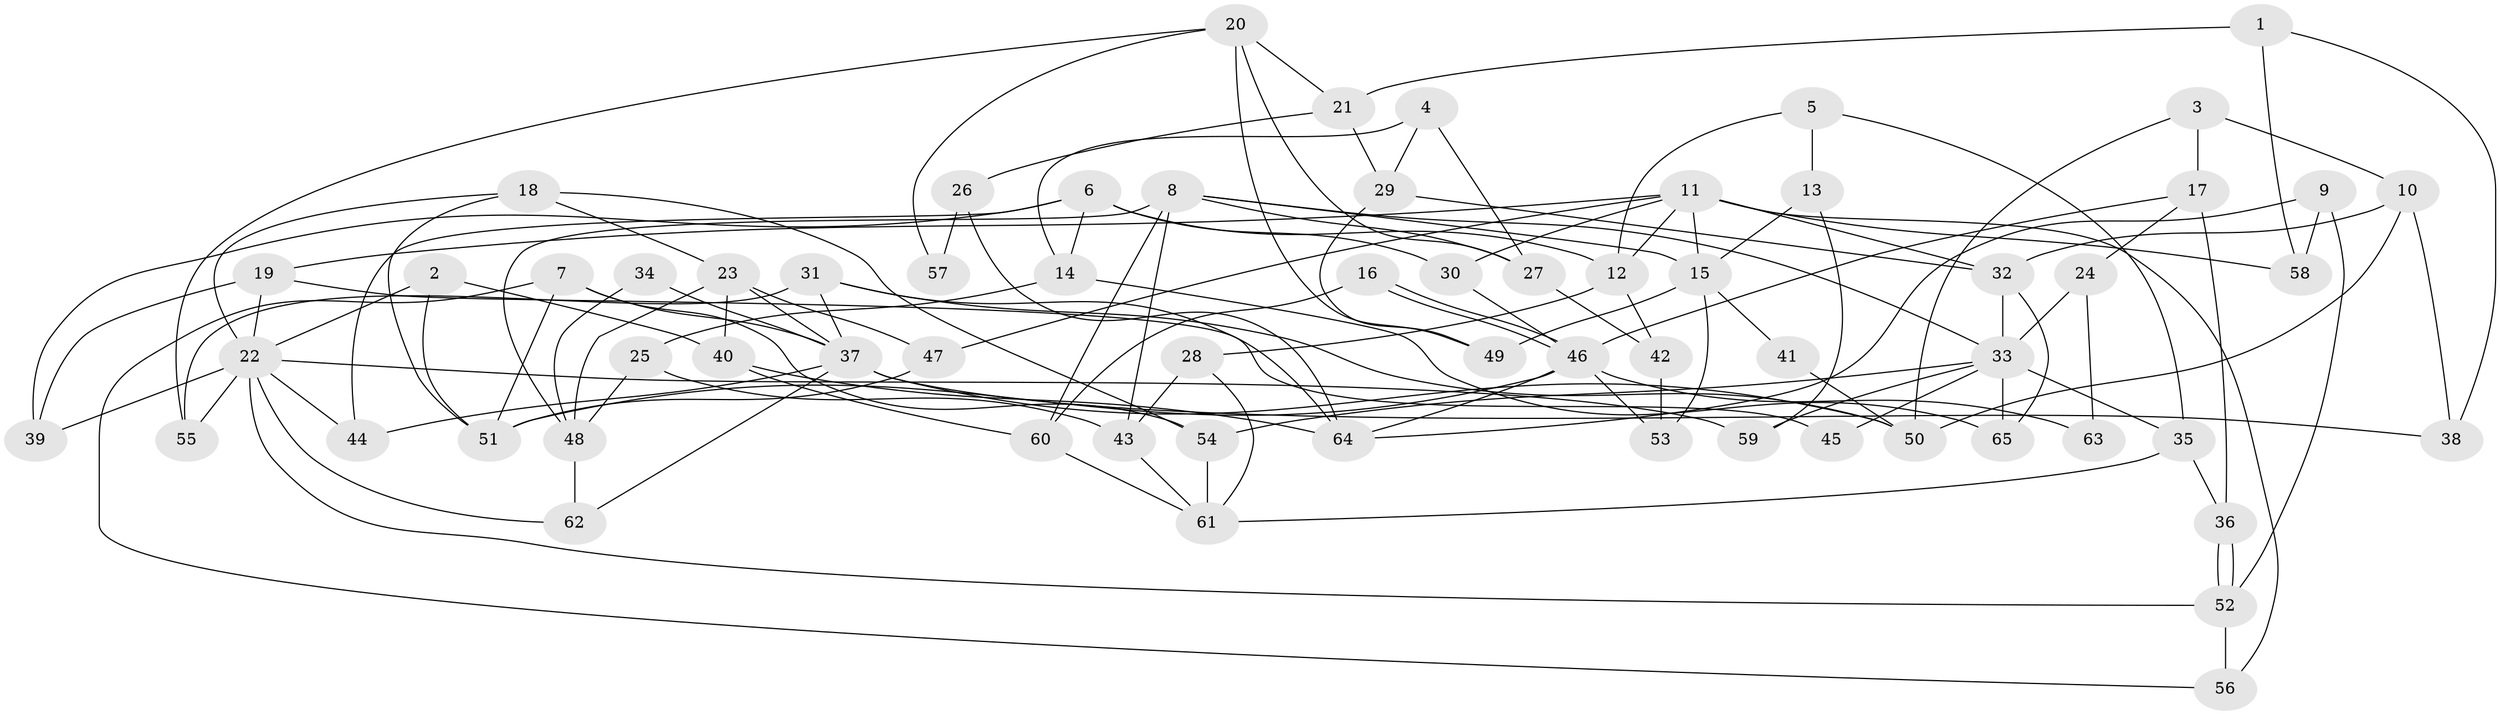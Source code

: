 // coarse degree distribution, {3: 0.2564102564102564, 6: 0.1794871794871795, 4: 0.10256410256410256, 5: 0.20512820512820512, 9: 0.07692307692307693, 7: 0.07692307692307693, 8: 0.05128205128205128, 2: 0.05128205128205128}
// Generated by graph-tools (version 1.1) at 2025/24/03/03/25 07:24:03]
// undirected, 65 vertices, 130 edges
graph export_dot {
graph [start="1"]
  node [color=gray90,style=filled];
  1;
  2;
  3;
  4;
  5;
  6;
  7;
  8;
  9;
  10;
  11;
  12;
  13;
  14;
  15;
  16;
  17;
  18;
  19;
  20;
  21;
  22;
  23;
  24;
  25;
  26;
  27;
  28;
  29;
  30;
  31;
  32;
  33;
  34;
  35;
  36;
  37;
  38;
  39;
  40;
  41;
  42;
  43;
  44;
  45;
  46;
  47;
  48;
  49;
  50;
  51;
  52;
  53;
  54;
  55;
  56;
  57;
  58;
  59;
  60;
  61;
  62;
  63;
  64;
  65;
  1 -- 38;
  1 -- 58;
  1 -- 21;
  2 -- 22;
  2 -- 51;
  2 -- 40;
  3 -- 10;
  3 -- 17;
  3 -- 50;
  4 -- 27;
  4 -- 29;
  4 -- 14;
  5 -- 35;
  5 -- 12;
  5 -- 13;
  6 -- 44;
  6 -- 14;
  6 -- 12;
  6 -- 30;
  6 -- 39;
  7 -- 51;
  7 -- 56;
  7 -- 37;
  7 -- 54;
  8 -- 43;
  8 -- 48;
  8 -- 15;
  8 -- 27;
  8 -- 33;
  8 -- 60;
  9 -- 52;
  9 -- 64;
  9 -- 58;
  10 -- 50;
  10 -- 32;
  10 -- 38;
  11 -- 30;
  11 -- 15;
  11 -- 12;
  11 -- 19;
  11 -- 32;
  11 -- 47;
  11 -- 56;
  11 -- 58;
  12 -- 28;
  12 -- 42;
  13 -- 59;
  13 -- 15;
  14 -- 65;
  14 -- 25;
  15 -- 41;
  15 -- 49;
  15 -- 53;
  16 -- 60;
  16 -- 46;
  16 -- 46;
  17 -- 36;
  17 -- 46;
  17 -- 24;
  18 -- 23;
  18 -- 51;
  18 -- 22;
  18 -- 54;
  19 -- 39;
  19 -- 22;
  19 -- 45;
  20 -- 49;
  20 -- 27;
  20 -- 21;
  20 -- 55;
  20 -- 57;
  21 -- 26;
  21 -- 29;
  22 -- 39;
  22 -- 44;
  22 -- 52;
  22 -- 55;
  22 -- 59;
  22 -- 62;
  23 -- 40;
  23 -- 37;
  23 -- 47;
  23 -- 48;
  24 -- 33;
  24 -- 63;
  25 -- 48;
  25 -- 43;
  26 -- 64;
  26 -- 57;
  27 -- 42;
  28 -- 43;
  28 -- 61;
  29 -- 32;
  29 -- 49;
  30 -- 46;
  31 -- 50;
  31 -- 55;
  31 -- 37;
  31 -- 64;
  32 -- 33;
  32 -- 65;
  33 -- 54;
  33 -- 35;
  33 -- 45;
  33 -- 59;
  33 -- 65;
  34 -- 37;
  34 -- 48;
  35 -- 61;
  35 -- 36;
  36 -- 52;
  36 -- 52;
  37 -- 38;
  37 -- 44;
  37 -- 50;
  37 -- 62;
  40 -- 60;
  40 -- 64;
  41 -- 50;
  42 -- 53;
  43 -- 61;
  46 -- 64;
  46 -- 51;
  46 -- 53;
  46 -- 63;
  47 -- 51;
  48 -- 62;
  52 -- 56;
  54 -- 61;
  60 -- 61;
}
